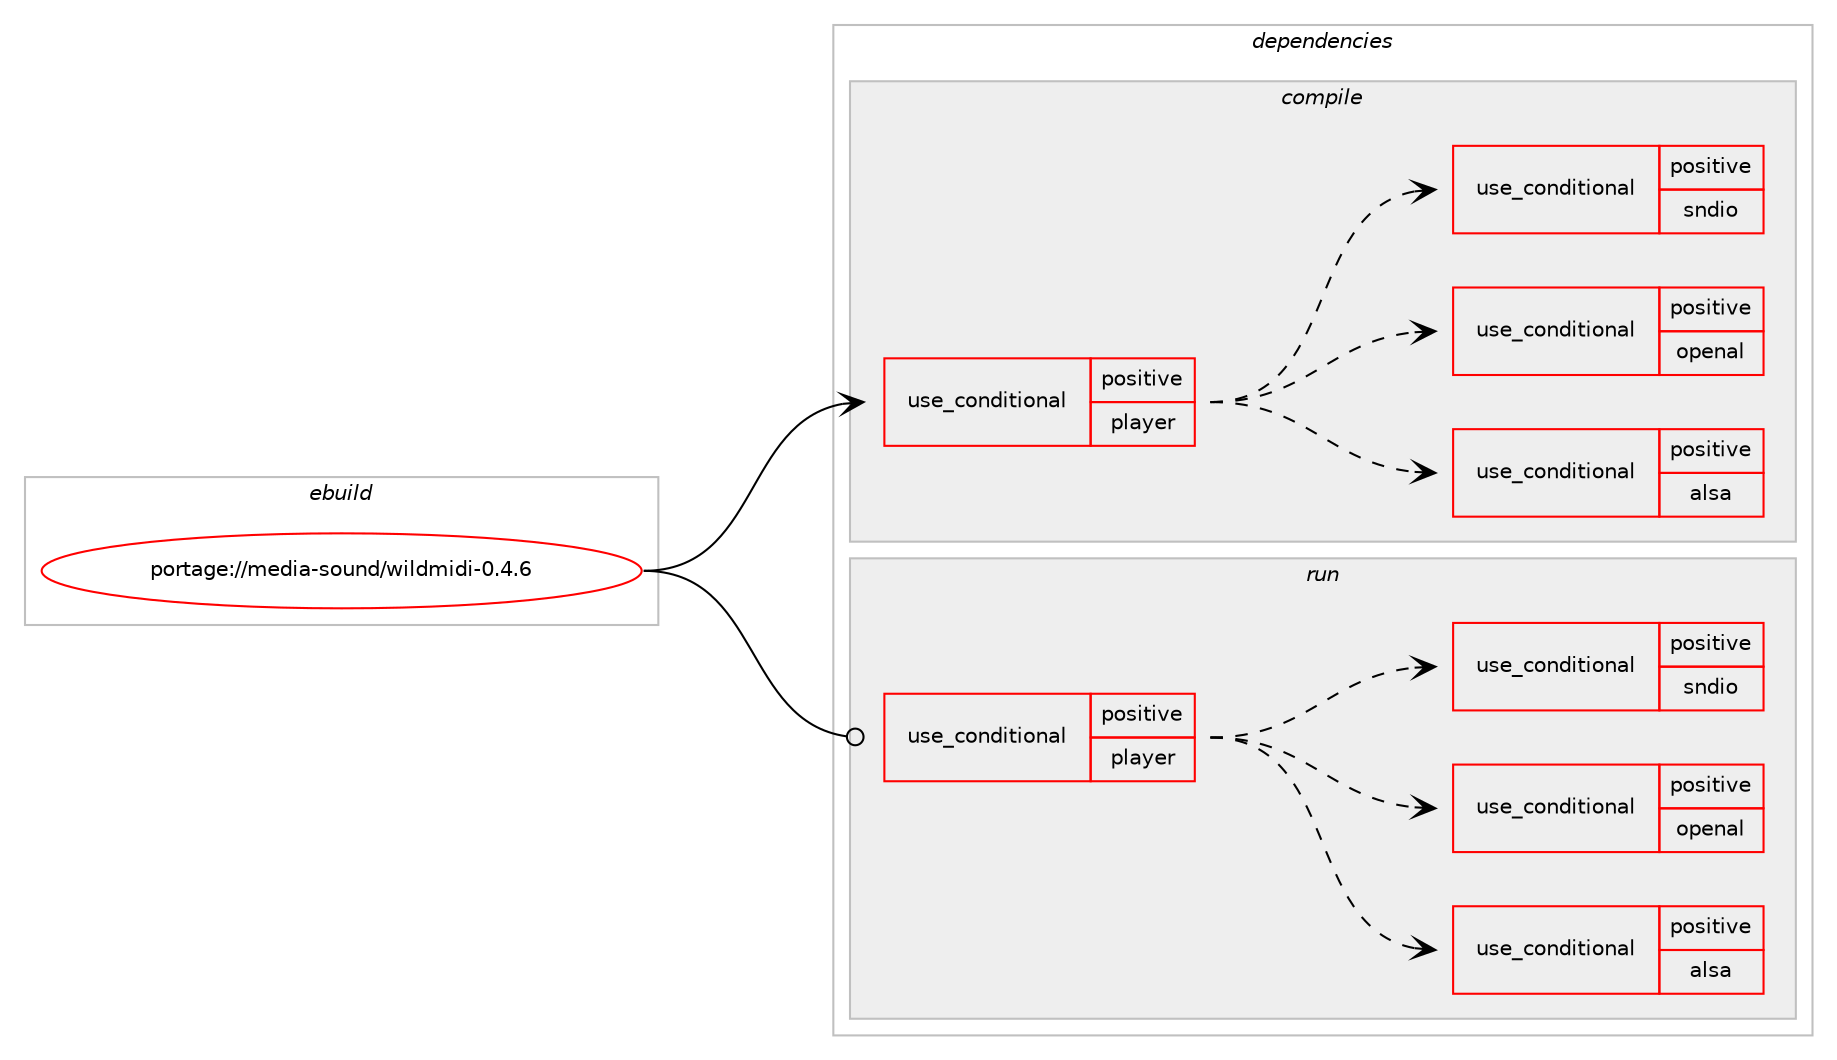 digraph prolog {

# *************
# Graph options
# *************

newrank=true;
concentrate=true;
compound=true;
graph [rankdir=LR,fontname=Helvetica,fontsize=10,ranksep=1.5];#, ranksep=2.5, nodesep=0.2];
edge  [arrowhead=vee];
node  [fontname=Helvetica,fontsize=10];

# **********
# The ebuild
# **********

subgraph cluster_leftcol {
color=gray;
rank=same;
label=<<i>ebuild</i>>;
id [label="portage://media-sound/wildmidi-0.4.6", color=red, width=4, href="../media-sound/wildmidi-0.4.6.svg"];
}

# ****************
# The dependencies
# ****************

subgraph cluster_midcol {
color=gray;
label=<<i>dependencies</i>>;
subgraph cluster_compile {
fillcolor="#eeeeee";
style=filled;
label=<<i>compile</i>>;
subgraph cond80018 {
dependency165989 [label=<<TABLE BORDER="0" CELLBORDER="1" CELLSPACING="0" CELLPADDING="4"><TR><TD ROWSPAN="3" CELLPADDING="10">use_conditional</TD></TR><TR><TD>positive</TD></TR><TR><TD>player</TD></TR></TABLE>>, shape=none, color=red];
subgraph cond80019 {
dependency165990 [label=<<TABLE BORDER="0" CELLBORDER="1" CELLSPACING="0" CELLPADDING="4"><TR><TD ROWSPAN="3" CELLPADDING="10">use_conditional</TD></TR><TR><TD>positive</TD></TR><TR><TD>alsa</TD></TR></TABLE>>, shape=none, color=red];
# *** BEGIN UNKNOWN DEPENDENCY TYPE (TODO) ***
# dependency165990 -> package_dependency(portage://media-sound/wildmidi-0.4.6,install,no,media-libs,alsa-lib,none,[,,],[],[])
# *** END UNKNOWN DEPENDENCY TYPE (TODO) ***

}
dependency165989:e -> dependency165990:w [weight=20,style="dashed",arrowhead="vee"];
subgraph cond80020 {
dependency165991 [label=<<TABLE BORDER="0" CELLBORDER="1" CELLSPACING="0" CELLPADDING="4"><TR><TD ROWSPAN="3" CELLPADDING="10">use_conditional</TD></TR><TR><TD>positive</TD></TR><TR><TD>openal</TD></TR></TABLE>>, shape=none, color=red];
# *** BEGIN UNKNOWN DEPENDENCY TYPE (TODO) ***
# dependency165991 -> package_dependency(portage://media-sound/wildmidi-0.4.6,install,no,media-libs,openal,none,[,,],[],[])
# *** END UNKNOWN DEPENDENCY TYPE (TODO) ***

}
dependency165989:e -> dependency165991:w [weight=20,style="dashed",arrowhead="vee"];
subgraph cond80021 {
dependency165992 [label=<<TABLE BORDER="0" CELLBORDER="1" CELLSPACING="0" CELLPADDING="4"><TR><TD ROWSPAN="3" CELLPADDING="10">use_conditional</TD></TR><TR><TD>positive</TD></TR><TR><TD>sndio</TD></TR></TABLE>>, shape=none, color=red];
# *** BEGIN UNKNOWN DEPENDENCY TYPE (TODO) ***
# dependency165992 -> package_dependency(portage://media-sound/wildmidi-0.4.6,install,no,media-sound,sndio,none,[,,],[],[])
# *** END UNKNOWN DEPENDENCY TYPE (TODO) ***

}
dependency165989:e -> dependency165992:w [weight=20,style="dashed",arrowhead="vee"];
}
id:e -> dependency165989:w [weight=20,style="solid",arrowhead="vee"];
}
subgraph cluster_compileandrun {
fillcolor="#eeeeee";
style=filled;
label=<<i>compile and run</i>>;
}
subgraph cluster_run {
fillcolor="#eeeeee";
style=filled;
label=<<i>run</i>>;
subgraph cond80022 {
dependency165993 [label=<<TABLE BORDER="0" CELLBORDER="1" CELLSPACING="0" CELLPADDING="4"><TR><TD ROWSPAN="3" CELLPADDING="10">use_conditional</TD></TR><TR><TD>positive</TD></TR><TR><TD>player</TD></TR></TABLE>>, shape=none, color=red];
subgraph cond80023 {
dependency165994 [label=<<TABLE BORDER="0" CELLBORDER="1" CELLSPACING="0" CELLPADDING="4"><TR><TD ROWSPAN="3" CELLPADDING="10">use_conditional</TD></TR><TR><TD>positive</TD></TR><TR><TD>alsa</TD></TR></TABLE>>, shape=none, color=red];
# *** BEGIN UNKNOWN DEPENDENCY TYPE (TODO) ***
# dependency165994 -> package_dependency(portage://media-sound/wildmidi-0.4.6,run,no,media-libs,alsa-lib,none,[,,],[],[])
# *** END UNKNOWN DEPENDENCY TYPE (TODO) ***

}
dependency165993:e -> dependency165994:w [weight=20,style="dashed",arrowhead="vee"];
subgraph cond80024 {
dependency165995 [label=<<TABLE BORDER="0" CELLBORDER="1" CELLSPACING="0" CELLPADDING="4"><TR><TD ROWSPAN="3" CELLPADDING="10">use_conditional</TD></TR><TR><TD>positive</TD></TR><TR><TD>openal</TD></TR></TABLE>>, shape=none, color=red];
# *** BEGIN UNKNOWN DEPENDENCY TYPE (TODO) ***
# dependency165995 -> package_dependency(portage://media-sound/wildmidi-0.4.6,run,no,media-libs,openal,none,[,,],[],[])
# *** END UNKNOWN DEPENDENCY TYPE (TODO) ***

}
dependency165993:e -> dependency165995:w [weight=20,style="dashed",arrowhead="vee"];
subgraph cond80025 {
dependency165996 [label=<<TABLE BORDER="0" CELLBORDER="1" CELLSPACING="0" CELLPADDING="4"><TR><TD ROWSPAN="3" CELLPADDING="10">use_conditional</TD></TR><TR><TD>positive</TD></TR><TR><TD>sndio</TD></TR></TABLE>>, shape=none, color=red];
# *** BEGIN UNKNOWN DEPENDENCY TYPE (TODO) ***
# dependency165996 -> package_dependency(portage://media-sound/wildmidi-0.4.6,run,no,media-sound,sndio,none,[,,],[],[])
# *** END UNKNOWN DEPENDENCY TYPE (TODO) ***

}
dependency165993:e -> dependency165996:w [weight=20,style="dashed",arrowhead="vee"];
}
id:e -> dependency165993:w [weight=20,style="solid",arrowhead="odot"];
# *** BEGIN UNKNOWN DEPENDENCY TYPE (TODO) ***
# id -> package_dependency(portage://media-sound/wildmidi-0.4.6,run,no,media-sound,timidity-freepats,none,[,,],[],[])
# *** END UNKNOWN DEPENDENCY TYPE (TODO) ***

}
}

# **************
# The candidates
# **************

subgraph cluster_choices {
rank=same;
color=gray;
label=<<i>candidates</i>>;

}

}
